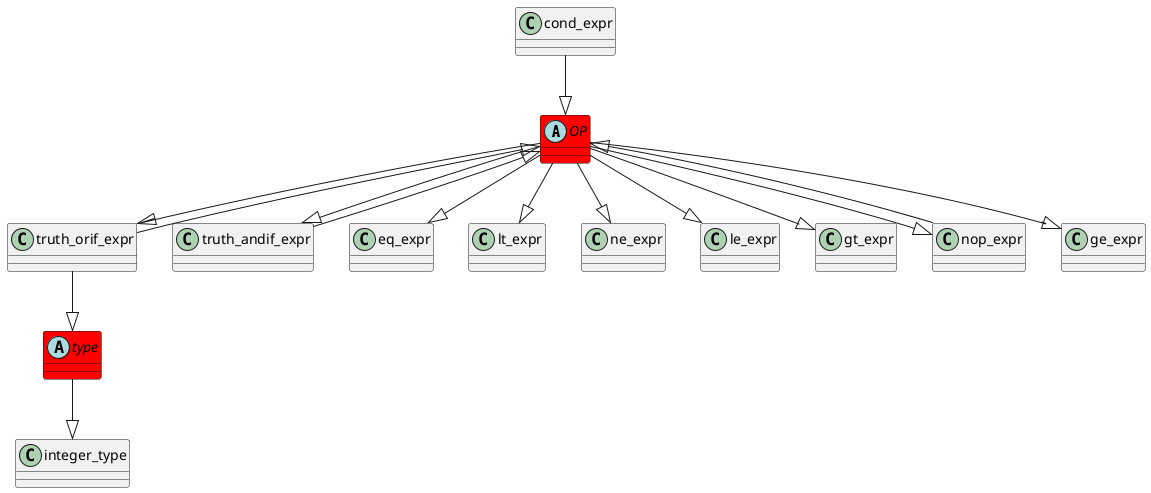 @startuml
abstract class	OP	 #red	
OP	 --|> 	truth_orif_expr	
truth_andif_expr	 --|> 	OP	
abstract class	type	 #red	
type	 --|> 	integer_type	
truth_orif_expr	 --|> 	type	
OP	 --|> 	eq_expr	
truth_orif_expr	 --|> 	OP	
OP	 --|> 	lt_expr	
OP	 --|> 	ne_expr	
cond_expr	 --|> 	OP	
OP	 --|> 	le_expr	
OP	 --|> 	gt_expr	
nop_expr	 --|> 	OP	
OP	 --|> 	truth_andif_expr	
OP	 --|> 	nop_expr	
OP	 --|> 	ge_expr	
@enduml
